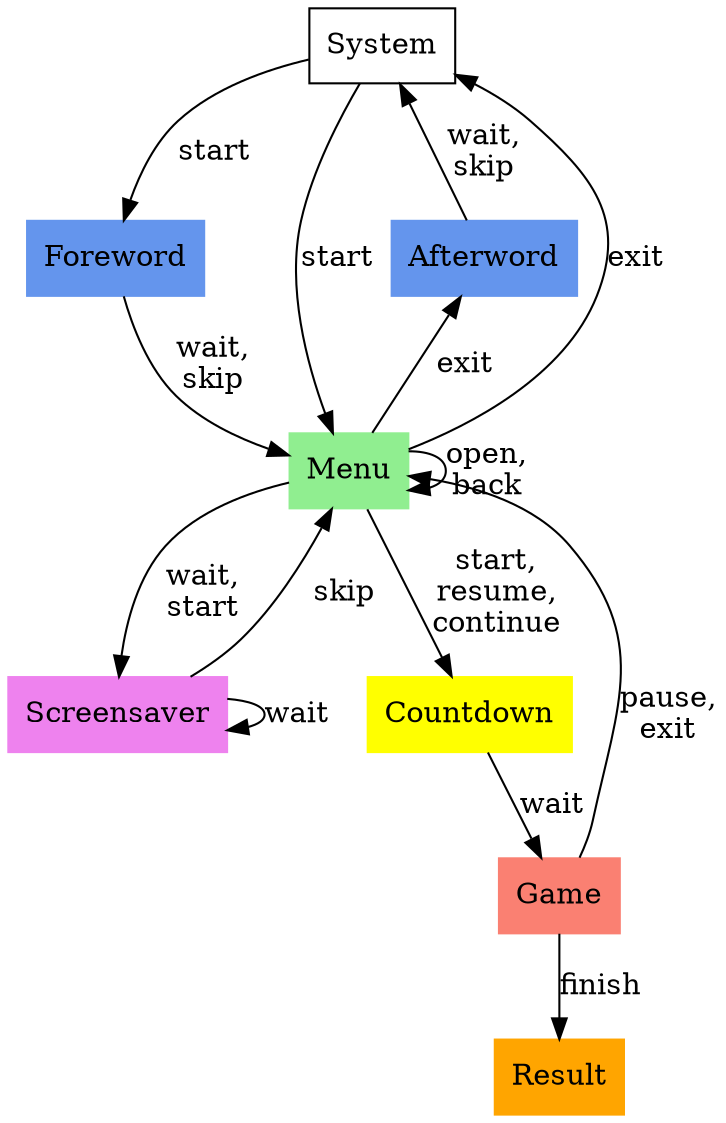 digraph Workflow {

	node[shape = box, style = filled]
	
	subgraph System { label = "System"
		node[fillcolor = white]
		system[label = "System"]
	}
	
	subgraph Titres {
		node[color = cornflowerblue]
		rank = same
		foreword[label = "Foreword"]
		afterword[label = "Afterword"]
	}
	
	subgraph Menu {
		node[color = lightgreen]
		menu[label = "Menu"]
	}
	
	subgraph Screensaver {
		node[color = violet]
		screensaver[label = "Screensaver"]
	}
	
	subgraph Countdown {
		node[color = yellow]
		countdown[label = "Countdown"]
	}
	
	subgraph Gameplay {
		node[color = salmon]
		game[label = "Game"]
	}
	
	subgraph Information {
		node [color = orange]
		result[label = "Result"]
	}
	
	system -> { foreword -> menu [label = "wait,\nskip"] } [label = "start"]
	menu -> menu[label = "open,\nback"]
	menu -> screensaver [label = "wait,\nstart"]
	screensaver -> menu [label = "skip"]
	screensaver -> screensaver [label = "wait"]
	
	menu -> countdown [label = "start,\nresume,\ncontinue"]
	countdown -> game [label = "wait"]
	game -> menu [label = "pause,\nexit"]
	game -> result [label = "finish"]
	
	menu -> { afterword -> system [label = "wait,\nskip"] } [label = "exit"]
	/*game -> pause [label = "pause"]
	pause -> menu [label = "exit"]
	pause -> game [label = "resume"]*/
	//{ menu game } -> system [label = "quit"]

}
